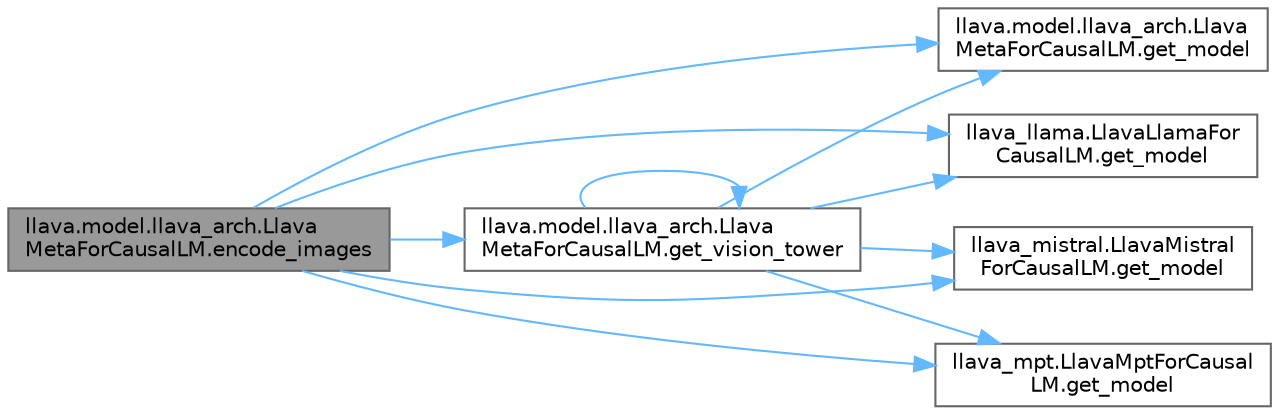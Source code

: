 digraph "llava.model.llava_arch.LlavaMetaForCausalLM.encode_images"
{
 // LATEX_PDF_SIZE
  bgcolor="transparent";
  edge [fontname=Helvetica,fontsize=10,labelfontname=Helvetica,labelfontsize=10];
  node [fontname=Helvetica,fontsize=10,shape=box,height=0.2,width=0.4];
  rankdir="LR";
  Node1 [id="Node000001",label="llava.model.llava_arch.Llava\lMetaForCausalLM.encode_images",height=0.2,width=0.4,color="gray40", fillcolor="grey60", style="filled", fontcolor="black",tooltip="이미지를 인코딩하여 특징 벡터로 변환"];
  Node1 -> Node2 [id="edge11_Node000001_Node000002",color="steelblue1",style="solid",tooltip=" "];
  Node2 [id="Node000002",label="llava.model.llava_arch.Llava\lMetaForCausalLM.get_model",height=0.2,width=0.4,color="grey40", fillcolor="white", style="filled",URL="$classllava_1_1model_1_1llava__arch_1_1_llava_meta_for_causal_l_m.html#a63a2680e7cef4f40b17446aa6d4f0855",tooltip="모델을 반환하는 추상 메서드"];
  Node1 -> Node3 [id="edge12_Node000001_Node000003",color="steelblue1",style="solid",tooltip=" "];
  Node3 [id="Node000003",label="llava_llama.LlavaLlamaFor\lCausalLM.get_model",height=0.2,width=0.4,color="grey40", fillcolor="white", style="filled",URL="$classllava__llama_1_1_llava_llama_for_causal_l_m.html#acb62d2eeebdce0deacfd0f86a86b4413",tooltip="모델 객체를 반환하는 메서드"];
  Node1 -> Node4 [id="edge13_Node000001_Node000004",color="steelblue1",style="solid",tooltip=" "];
  Node4 [id="Node000004",label="llava_mistral.LlavaMistral\lForCausalLM.get_model",height=0.2,width=0.4,color="grey40", fillcolor="white", style="filled",URL="$classllava__mistral_1_1_llava_mistral_for_causal_l_m.html#abecebcf7b26104a1c86ba4eff4653202",tooltip="모델 객체를 반환하는 메서드."];
  Node1 -> Node5 [id="edge14_Node000001_Node000005",color="steelblue1",style="solid",tooltip=" "];
  Node5 [id="Node000005",label="llava_mpt.LlavaMptForCausal\lLM.get_model",height=0.2,width=0.4,color="grey40", fillcolor="white", style="filled",URL="$classllava__mpt_1_1_llava_mpt_for_causal_l_m.html#a1bcc44c4cedd38c0bd542416d32c42af",tooltip="모델 객체를 반환하는 메서드"];
  Node1 -> Node6 [id="edge15_Node000001_Node000006",color="steelblue1",style="solid",tooltip=" "];
  Node6 [id="Node000006",label="llava.model.llava_arch.Llava\lMetaForCausalLM.get_vision_tower",height=0.2,width=0.4,color="grey40", fillcolor="white", style="filled",URL="$classllava_1_1model_1_1llava__arch_1_1_llava_meta_for_causal_l_m.html#a44dc1290b35b25f8d213b88f7f4abc2a",tooltip="비전 타워를 반환하는 메서드"];
  Node6 -> Node2 [id="edge16_Node000006_Node000002",color="steelblue1",style="solid",tooltip=" "];
  Node6 -> Node3 [id="edge17_Node000006_Node000003",color="steelblue1",style="solid",tooltip=" "];
  Node6 -> Node4 [id="edge18_Node000006_Node000004",color="steelblue1",style="solid",tooltip=" "];
  Node6 -> Node5 [id="edge19_Node000006_Node000005",color="steelblue1",style="solid",tooltip=" "];
  Node6 -> Node6 [id="edge20_Node000006_Node000006",color="steelblue1",style="solid",tooltip=" "];
}
